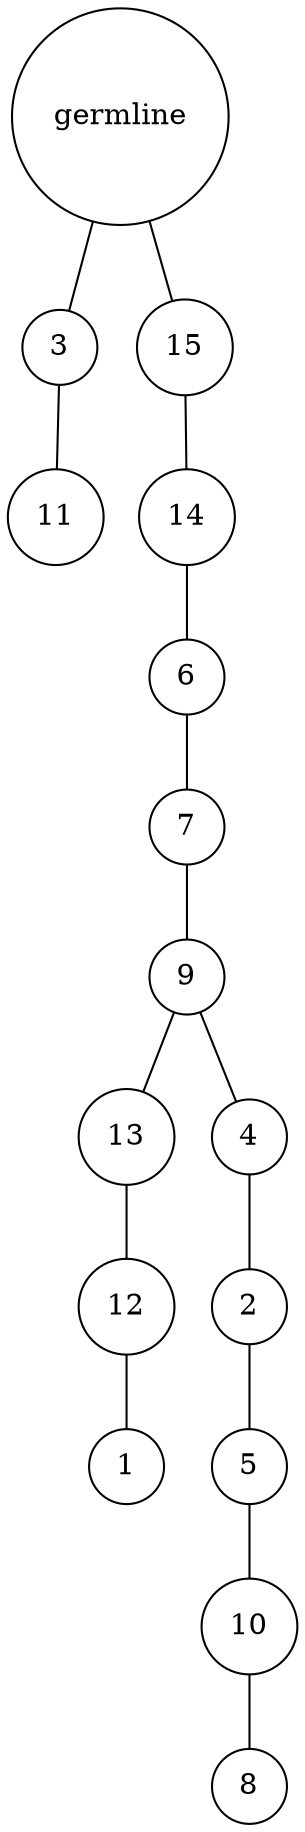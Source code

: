 graph {
	rankdir=UD;
	splines=line;
	node [shape=circle]
	"0x7f1284e79f10" [label="germline"];
	"0x7f1284e79f40" [label="3"];
	"0x7f1284e79f10" -- "0x7f1284e79f40" ;
	"0x7f1284e79f70" [label="11"];
	"0x7f1284e79f40" -- "0x7f1284e79f70" ;
	"0x7f1284e79fa0" [label="15"];
	"0x7f1284e79f10" -- "0x7f1284e79fa0" ;
	"0x7f1284e79fd0" [label="14"];
	"0x7f1284e79fa0" -- "0x7f1284e79fd0" ;
	"0x7f12af9ec040" [label="6"];
	"0x7f1284e79fd0" -- "0x7f12af9ec040" ;
	"0x7f12af9ec070" [label="7"];
	"0x7f12af9ec040" -- "0x7f12af9ec070" ;
	"0x7f12af9ec0a0" [label="9"];
	"0x7f12af9ec070" -- "0x7f12af9ec0a0" ;
	"0x7f12af9ec0d0" [label="13"];
	"0x7f12af9ec0a0" -- "0x7f12af9ec0d0" ;
	"0x7f12af9ec100" [label="12"];
	"0x7f12af9ec0d0" -- "0x7f12af9ec100" ;
	"0x7f12af9ec130" [label="1"];
	"0x7f12af9ec100" -- "0x7f12af9ec130" ;
	"0x7f12af9ec160" [label="4"];
	"0x7f12af9ec0a0" -- "0x7f12af9ec160" ;
	"0x7f12af9ec190" [label="2"];
	"0x7f12af9ec160" -- "0x7f12af9ec190" ;
	"0x7f12af9ec1c0" [label="5"];
	"0x7f12af9ec190" -- "0x7f12af9ec1c0" ;
	"0x7f12af9ec1f0" [label="10"];
	"0x7f12af9ec1c0" -- "0x7f12af9ec1f0" ;
	"0x7f12af9ec220" [label="8"];
	"0x7f12af9ec1f0" -- "0x7f12af9ec220" ;
}
